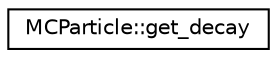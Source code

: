 digraph "Graphical Class Hierarchy"
{
 // LATEX_PDF_SIZE
  edge [fontname="Helvetica",fontsize="10",labelfontname="Helvetica",labelfontsize="10"];
  node [fontname="Helvetica",fontsize="10",shape=record];
  rankdir="LR";
  Node0 [label="MCParticle::get_decay",height=0.2,width=0.4,color="black", fillcolor="white", style="filled",URL="$struct_m_c_particle_1_1get__decay.html",tooltip="get the decay of a given particle"];
}
